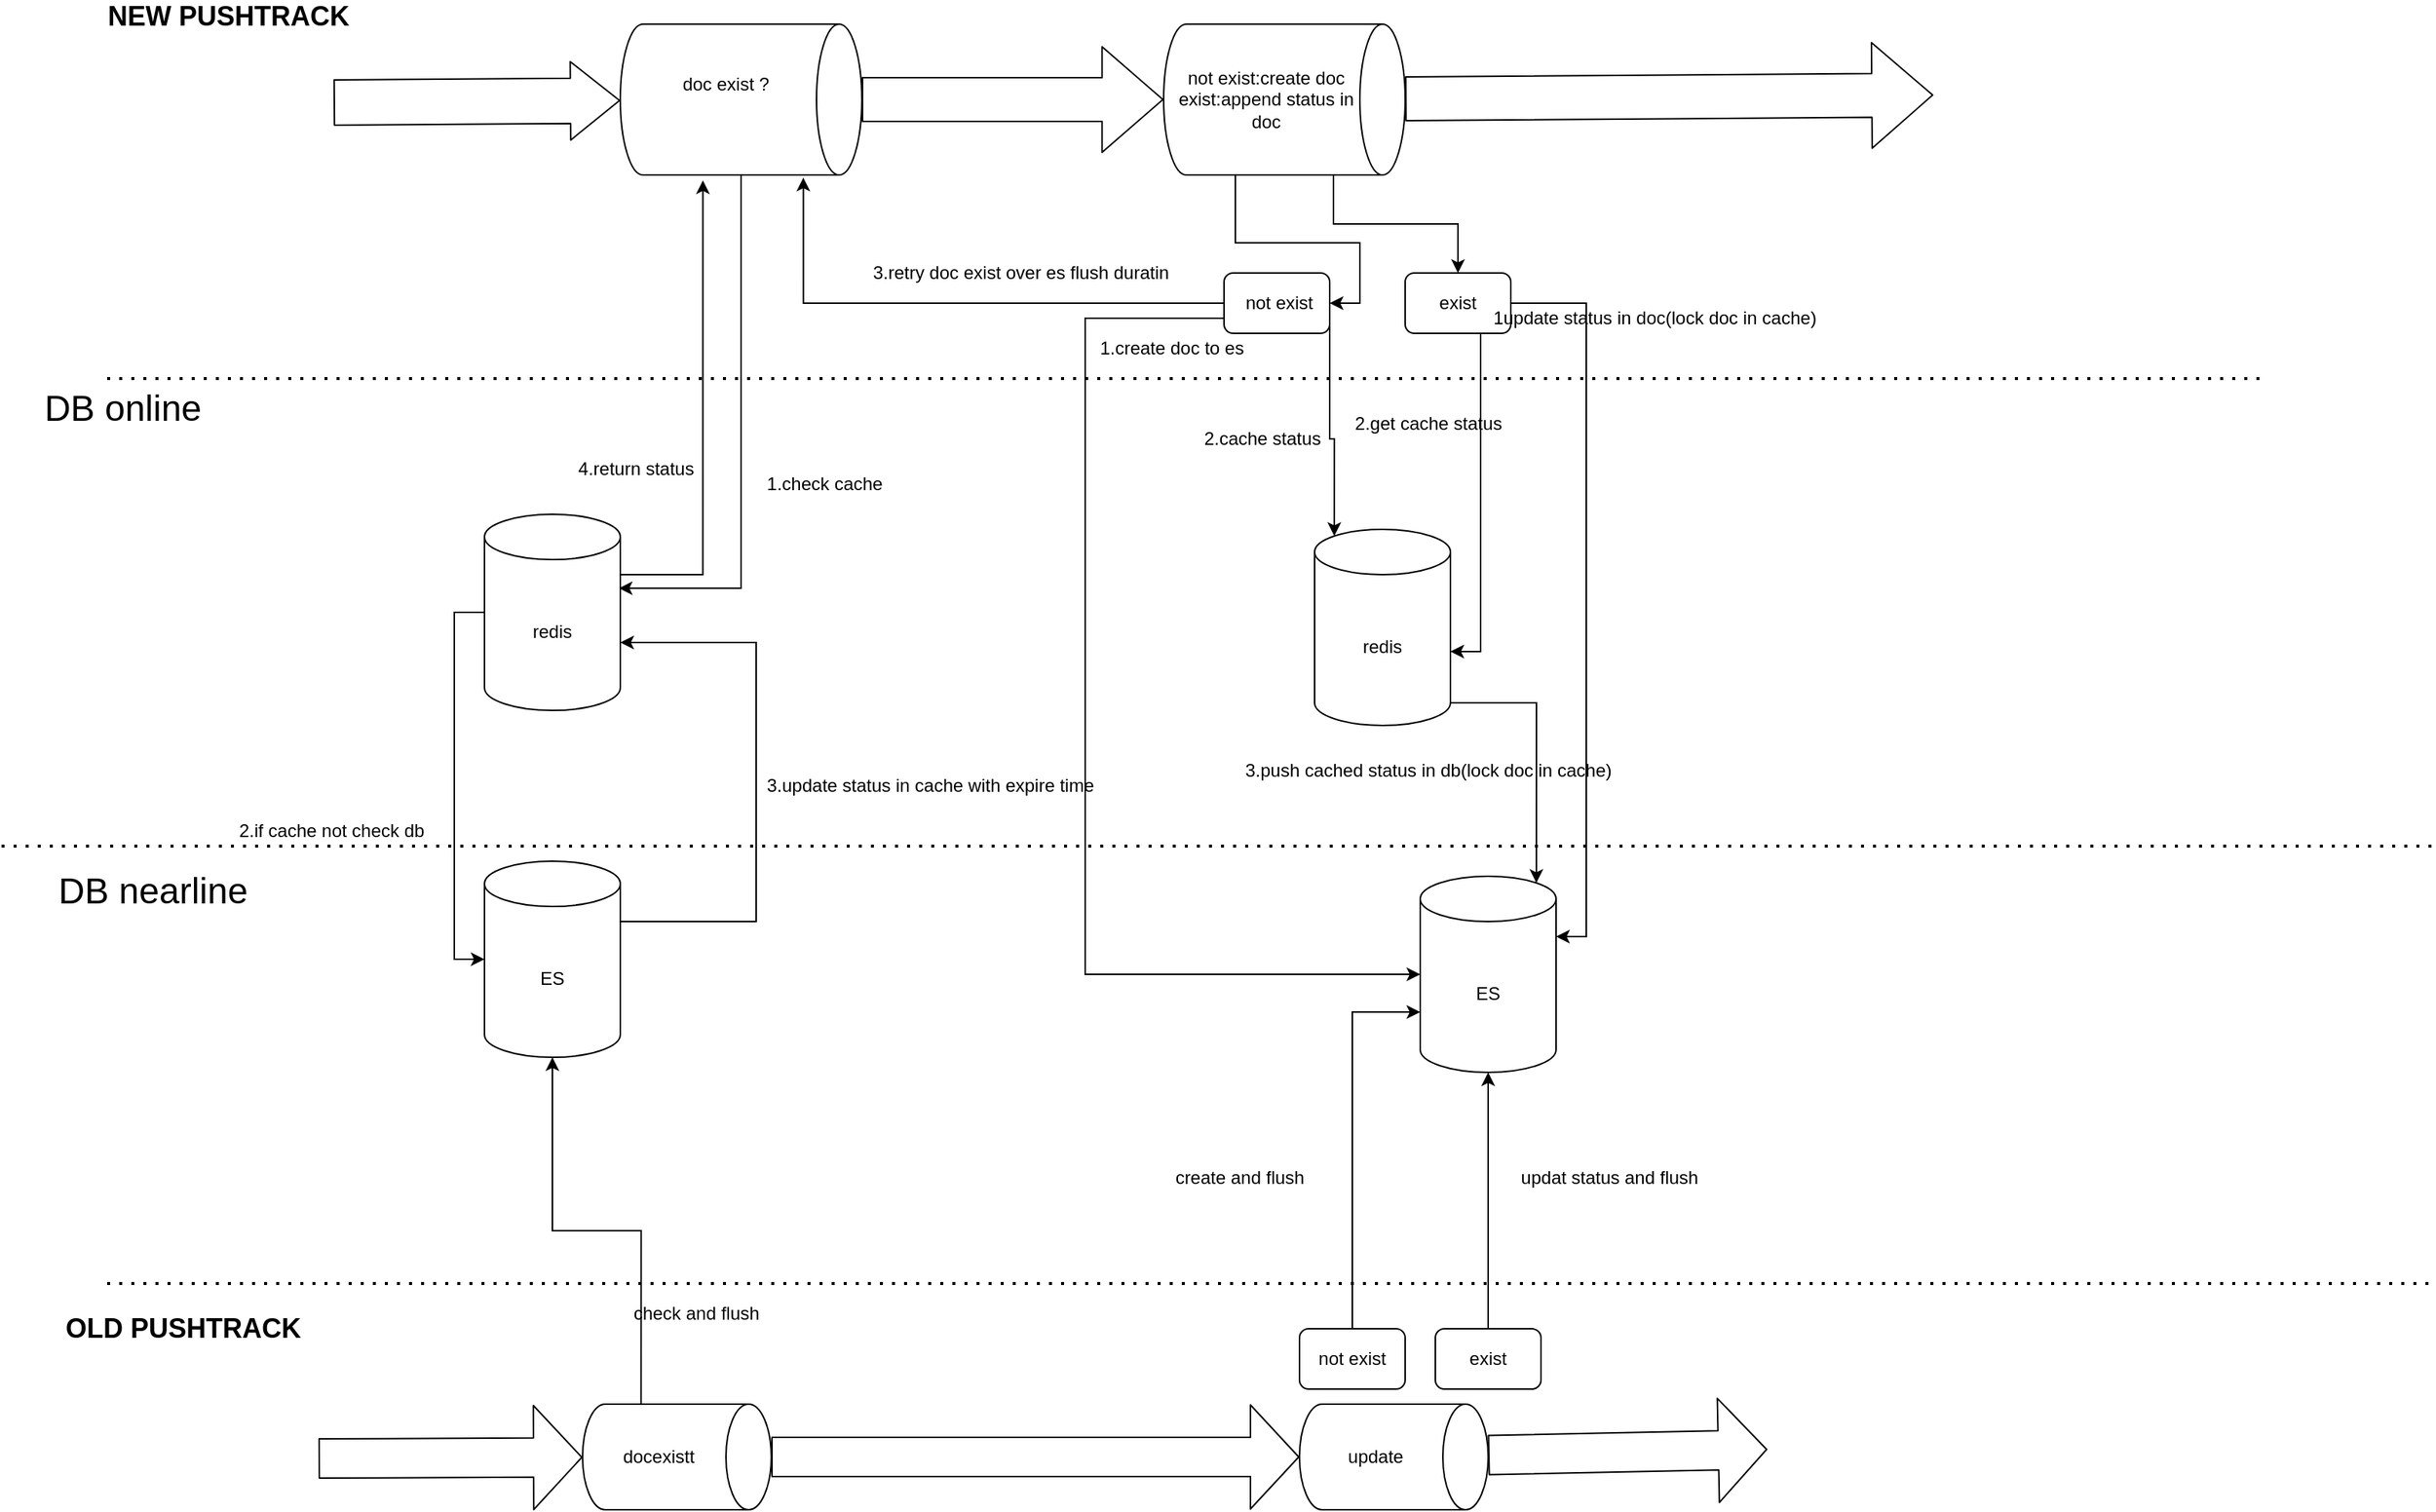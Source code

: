 <mxfile version="15.6.8" type="github">
  <diagram id="P7Q3f-0geETipVWvO-Z_" name="Page-1">
    <mxGraphModel dx="3285" dy="613" grid="1" gridSize="10" guides="1" tooltips="1" connect="1" arrows="1" fold="1" page="1" pageScale="1" pageWidth="2339" pageHeight="3300" math="0" shadow="0">
      <root>
        <mxCell id="0" />
        <mxCell id="1" parent="0" />
        <mxCell id="AvgKZw_DgmgUPwYcFaAc-2" value="" style="shape=flexArrow;endArrow=classic;html=1;endWidth=40;endSize=13.1;width=29;" parent="1" source="AvgKZw_DgmgUPwYcFaAc-21" edge="1">
          <mxGeometry width="50" height="50" relative="1" as="geometry">
            <mxPoint x="240" y="279.47" as="sourcePoint" />
            <mxPoint x="1250" y="272" as="targetPoint" />
            <Array as="points" />
          </mxGeometry>
        </mxCell>
        <mxCell id="AvgKZw_DgmgUPwYcFaAc-13" style="edgeStyle=orthogonalEdgeStyle;rounded=0;orthogonalLoop=1;jettySize=auto;html=1;entryX=0.989;entryY=0.377;entryDx=0;entryDy=0;entryPerimeter=0;" parent="1" source="AvgKZw_DgmgUPwYcFaAc-6" target="AvgKZw_DgmgUPwYcFaAc-10" edge="1">
          <mxGeometry relative="1" as="geometry" />
        </mxCell>
        <mxCell id="AvgKZw_DgmgUPwYcFaAc-6" value="" style="shape=cylinder3;whiteSpace=wrap;html=1;boundedLbl=1;backgroundOutline=1;size=15;direction=south;" parent="1" vertex="1">
          <mxGeometry x="380" y="225" width="160" height="100" as="geometry" />
        </mxCell>
        <mxCell id="AvgKZw_DgmgUPwYcFaAc-8" value="" style="shape=flexArrow;endArrow=classic;html=1;endWidth=21;endSize=10.51;width=30;" parent="1" target="AvgKZw_DgmgUPwYcFaAc-6" edge="1">
          <mxGeometry width="50" height="50" relative="1" as="geometry">
            <mxPoint x="190" y="277" as="sourcePoint" />
            <mxPoint x="950" y="279" as="targetPoint" />
          </mxGeometry>
        </mxCell>
        <mxCell id="AvgKZw_DgmgUPwYcFaAc-9" value="doc exist ?" style="text;html=1;strokeColor=none;fillColor=none;align=center;verticalAlign=middle;whiteSpace=wrap;rounded=0;" parent="1" vertex="1">
          <mxGeometry x="400" y="240" width="100" height="50" as="geometry" />
        </mxCell>
        <mxCell id="AvgKZw_DgmgUPwYcFaAc-15" style="edgeStyle=orthogonalEdgeStyle;rounded=0;orthogonalLoop=1;jettySize=auto;html=1;entryX=0;entryY=0.5;entryDx=0;entryDy=0;entryPerimeter=0;exitX=0;exitY=0.5;exitDx=0;exitDy=0;exitPerimeter=0;" parent="1" source="AvgKZw_DgmgUPwYcFaAc-10" target="AvgKZw_DgmgUPwYcFaAc-11" edge="1">
          <mxGeometry relative="1" as="geometry">
            <mxPoint x="280" y="650" as="sourcePoint" />
          </mxGeometry>
        </mxCell>
        <mxCell id="AvgKZw_DgmgUPwYcFaAc-19" style="edgeStyle=orthogonalEdgeStyle;rounded=0;orthogonalLoop=1;jettySize=auto;html=1;exitX=1;exitY=0;exitDx=0;exitDy=40;exitPerimeter=0;entryX=1.036;entryY=0.658;entryDx=0;entryDy=0;entryPerimeter=0;" parent="1" source="AvgKZw_DgmgUPwYcFaAc-10" target="AvgKZw_DgmgUPwYcFaAc-6" edge="1">
          <mxGeometry relative="1" as="geometry" />
        </mxCell>
        <mxCell id="AvgKZw_DgmgUPwYcFaAc-10" value="redis" style="shape=cylinder3;whiteSpace=wrap;html=1;boundedLbl=1;backgroundOutline=1;size=15;" parent="1" vertex="1">
          <mxGeometry x="290" y="550" width="90" height="130" as="geometry" />
        </mxCell>
        <mxCell id="AvgKZw_DgmgUPwYcFaAc-17" style="edgeStyle=orthogonalEdgeStyle;rounded=0;orthogonalLoop=1;jettySize=auto;html=1;exitX=1;exitY=0;exitDx=0;exitDy=40;exitPerimeter=0;" parent="1" source="AvgKZw_DgmgUPwYcFaAc-11" edge="1">
          <mxGeometry relative="1" as="geometry">
            <mxPoint x="380" y="635" as="targetPoint" />
            <Array as="points">
              <mxPoint x="470" y="820" />
              <mxPoint x="470" y="635" />
            </Array>
          </mxGeometry>
        </mxCell>
        <mxCell id="AvgKZw_DgmgUPwYcFaAc-11" value="ES" style="shape=cylinder3;whiteSpace=wrap;html=1;boundedLbl=1;backgroundOutline=1;size=15;" parent="1" vertex="1">
          <mxGeometry x="290" y="780" width="90" height="130" as="geometry" />
        </mxCell>
        <mxCell id="AvgKZw_DgmgUPwYcFaAc-14" value="1.check cache" style="text;html=1;align=center;verticalAlign=middle;resizable=0;points=[];autosize=1;" parent="1" vertex="1">
          <mxGeometry x="470" y="520" width="90" height="20" as="geometry" />
        </mxCell>
        <mxCell id="AvgKZw_DgmgUPwYcFaAc-16" value="2.if cache not check db&amp;nbsp;" style="text;html=1;align=center;verticalAlign=middle;resizable=0;points=[];autosize=1;" parent="1" vertex="1">
          <mxGeometry x="120" y="750" width="140" height="20" as="geometry" />
        </mxCell>
        <mxCell id="AvgKZw_DgmgUPwYcFaAc-18" value="3.update status in cache with expire time" style="text;html=1;align=center;verticalAlign=middle;resizable=0;points=[];autosize=1;" parent="1" vertex="1">
          <mxGeometry x="470" y="720" width="230" height="20" as="geometry" />
        </mxCell>
        <mxCell id="AvgKZw_DgmgUPwYcFaAc-20" value="4.return status" style="text;html=1;align=center;verticalAlign=middle;resizable=0;points=[];autosize=1;" parent="1" vertex="1">
          <mxGeometry x="345" y="510" width="90" height="20" as="geometry" />
        </mxCell>
        <mxCell id="AvgKZw_DgmgUPwYcFaAc-25" style="edgeStyle=orthogonalEdgeStyle;rounded=0;orthogonalLoop=1;jettySize=auto;html=1;exitX=0;exitY=0.5;exitDx=0;exitDy=0;entryX=0;entryY=0.5;entryDx=0;entryDy=0;entryPerimeter=0;" parent="1" source="AvgKZw_DgmgUPwYcFaAc-30" target="AvgKZw_DgmgUPwYcFaAc-24" edge="1">
          <mxGeometry relative="1" as="geometry">
            <mxPoint x="730" y="850" as="targetPoint" />
            <Array as="points">
              <mxPoint x="780" y="420" />
              <mxPoint x="688" y="420" />
              <mxPoint x="688" y="855" />
            </Array>
          </mxGeometry>
        </mxCell>
        <mxCell id="AvgKZw_DgmgUPwYcFaAc-37" style="edgeStyle=orthogonalEdgeStyle;rounded=0;orthogonalLoop=1;jettySize=auto;html=1;exitX=1;exitY=0;exitDx=0;exitDy=47.5;exitPerimeter=0;entryX=0.5;entryY=0;entryDx=0;entryDy=0;" parent="1" source="AvgKZw_DgmgUPwYcFaAc-21" target="AvgKZw_DgmgUPwYcFaAc-36" edge="1">
          <mxGeometry relative="1" as="geometry" />
        </mxCell>
        <mxCell id="AvgKZw_DgmgUPwYcFaAc-21" value="not exist:create doc&lt;br&gt;exist:append status in doc&lt;br&gt;" style="shape=cylinder3;whiteSpace=wrap;html=1;boundedLbl=1;backgroundOutline=1;size=15;direction=south;" parent="1" vertex="1">
          <mxGeometry x="740" y="225" width="160" height="100" as="geometry" />
        </mxCell>
        <mxCell id="AvgKZw_DgmgUPwYcFaAc-22" value="" style="shape=flexArrow;endArrow=classic;html=1;endWidth=40;endSize=13.1;width=29;" parent="1" source="AvgKZw_DgmgUPwYcFaAc-6" target="AvgKZw_DgmgUPwYcFaAc-21" edge="1">
          <mxGeometry width="50" height="50" relative="1" as="geometry">
            <mxPoint x="570" y="276" as="sourcePoint" />
            <mxPoint x="950" y="280" as="targetPoint" />
          </mxGeometry>
        </mxCell>
        <mxCell id="AvgKZw_DgmgUPwYcFaAc-43" style="edgeStyle=orthogonalEdgeStyle;rounded=0;orthogonalLoop=1;jettySize=auto;html=1;exitX=1;exitY=1;exitDx=0;exitDy=-15;exitPerimeter=0;entryX=0.855;entryY=0;entryDx=0;entryDy=4.35;entryPerimeter=0;" parent="1" source="AvgKZw_DgmgUPwYcFaAc-23" target="AvgKZw_DgmgUPwYcFaAc-24" edge="1">
          <mxGeometry relative="1" as="geometry" />
        </mxCell>
        <mxCell id="AvgKZw_DgmgUPwYcFaAc-23" value="redis" style="shape=cylinder3;whiteSpace=wrap;html=1;boundedLbl=1;backgroundOutline=1;size=15;" parent="1" vertex="1">
          <mxGeometry x="840" y="560" width="90" height="130" as="geometry" />
        </mxCell>
        <mxCell id="AvgKZw_DgmgUPwYcFaAc-24" value="ES" style="shape=cylinder3;whiteSpace=wrap;html=1;boundedLbl=1;backgroundOutline=1;size=15;" parent="1" vertex="1">
          <mxGeometry x="910" y="790" width="90" height="130" as="geometry" />
        </mxCell>
        <mxCell id="AvgKZw_DgmgUPwYcFaAc-26" value="1.create doc to es" style="text;html=1;align=center;verticalAlign=middle;resizable=0;points=[];autosize=1;" parent="1" vertex="1">
          <mxGeometry x="690" y="430" width="110" height="20" as="geometry" />
        </mxCell>
        <mxCell id="AvgKZw_DgmgUPwYcFaAc-32" style="edgeStyle=orthogonalEdgeStyle;rounded=0;orthogonalLoop=1;jettySize=auto;html=1;exitX=1;exitY=0.75;exitDx=0;exitDy=0;entryX=0.145;entryY=0;entryDx=0;entryDy=4.35;entryPerimeter=0;" parent="1" source="AvgKZw_DgmgUPwYcFaAc-30" target="AvgKZw_DgmgUPwYcFaAc-23" edge="1">
          <mxGeometry relative="1" as="geometry">
            <mxPoint x="806" y="620" as="targetPoint" />
            <Array as="points">
              <mxPoint x="850" y="500" />
              <mxPoint x="853" y="500" />
            </Array>
          </mxGeometry>
        </mxCell>
        <mxCell id="AvgKZw_DgmgUPwYcFaAc-34" style="edgeStyle=orthogonalEdgeStyle;rounded=0;orthogonalLoop=1;jettySize=auto;html=1;exitX=0;exitY=0.5;exitDx=0;exitDy=0;entryX=1.018;entryY=0.242;entryDx=0;entryDy=0;entryPerimeter=0;" parent="1" source="AvgKZw_DgmgUPwYcFaAc-30" target="AvgKZw_DgmgUPwYcFaAc-6" edge="1">
          <mxGeometry relative="1" as="geometry" />
        </mxCell>
        <mxCell id="AvgKZw_DgmgUPwYcFaAc-30" value="&amp;nbsp;not exist" style="rounded=1;whiteSpace=wrap;html=1;" parent="1" vertex="1">
          <mxGeometry x="780" y="390" width="70" height="40" as="geometry" />
        </mxCell>
        <mxCell id="AvgKZw_DgmgUPwYcFaAc-31" style="edgeStyle=orthogonalEdgeStyle;rounded=0;orthogonalLoop=1;jettySize=auto;html=1;exitX=1;exitY=0;exitDx=0;exitDy=112.5;exitPerimeter=0;entryX=1;entryY=0.5;entryDx=0;entryDy=0;entryPerimeter=0;" parent="1" source="AvgKZw_DgmgUPwYcFaAc-21" target="AvgKZw_DgmgUPwYcFaAc-30" edge="1">
          <mxGeometry relative="1" as="geometry">
            <mxPoint x="697.5" y="325" as="sourcePoint" />
            <mxPoint x="720" y="715" as="targetPoint" />
            <Array as="points">
              <mxPoint x="788" y="370" />
              <mxPoint x="870" y="370" />
              <mxPoint x="870" y="410" />
            </Array>
          </mxGeometry>
        </mxCell>
        <mxCell id="AvgKZw_DgmgUPwYcFaAc-33" value="2.cache status" style="text;html=1;align=center;verticalAlign=middle;resizable=0;points=[];autosize=1;" parent="1" vertex="1">
          <mxGeometry x="760" y="490" width="90" height="20" as="geometry" />
        </mxCell>
        <mxCell id="AvgKZw_DgmgUPwYcFaAc-35" value="3.retry doc exist over es flush duratin" style="text;html=1;align=center;verticalAlign=middle;resizable=0;points=[];autosize=1;" parent="1" vertex="1">
          <mxGeometry x="540" y="380" width="210" height="20" as="geometry" />
        </mxCell>
        <mxCell id="AvgKZw_DgmgUPwYcFaAc-40" style="edgeStyle=orthogonalEdgeStyle;rounded=0;orthogonalLoop=1;jettySize=auto;html=1;exitX=0.5;exitY=1;exitDx=0;exitDy=0;entryX=1;entryY=0.623;entryDx=0;entryDy=0;entryPerimeter=0;" parent="1" source="AvgKZw_DgmgUPwYcFaAc-36" target="AvgKZw_DgmgUPwYcFaAc-23" edge="1">
          <mxGeometry relative="1" as="geometry">
            <Array as="points">
              <mxPoint x="950" y="430" />
              <mxPoint x="950" y="641" />
            </Array>
          </mxGeometry>
        </mxCell>
        <mxCell id="AvgKZw_DgmgUPwYcFaAc-47" style="edgeStyle=orthogonalEdgeStyle;rounded=0;orthogonalLoop=1;jettySize=auto;html=1;exitX=1;exitY=0.5;exitDx=0;exitDy=0;entryX=1;entryY=0;entryDx=0;entryDy=40;entryPerimeter=0;" parent="1" source="AvgKZw_DgmgUPwYcFaAc-36" target="AvgKZw_DgmgUPwYcFaAc-24" edge="1">
          <mxGeometry relative="1" as="geometry" />
        </mxCell>
        <mxCell id="AvgKZw_DgmgUPwYcFaAc-36" value="exist" style="rounded=1;whiteSpace=wrap;html=1;" parent="1" vertex="1">
          <mxGeometry x="900" y="390" width="70" height="40" as="geometry" />
        </mxCell>
        <mxCell id="AvgKZw_DgmgUPwYcFaAc-39" value="1update status in doc(lock doc in cache)" style="text;html=1;align=center;verticalAlign=middle;resizable=0;points=[];autosize=1;" parent="1" vertex="1">
          <mxGeometry x="950" y="410" width="230" height="20" as="geometry" />
        </mxCell>
        <mxCell id="AvgKZw_DgmgUPwYcFaAc-41" value="2.get cache status" style="text;html=1;align=center;verticalAlign=middle;resizable=0;points=[];autosize=1;" parent="1" vertex="1">
          <mxGeometry x="860" y="480" width="110" height="20" as="geometry" />
        </mxCell>
        <mxCell id="AvgKZw_DgmgUPwYcFaAc-44" value="3.push cached status in db(lock doc in cache)" style="text;html=1;align=center;verticalAlign=middle;resizable=0;points=[];autosize=1;" parent="1" vertex="1">
          <mxGeometry x="785" y="710" width="260" height="20" as="geometry" />
        </mxCell>
        <mxCell id="AvgKZw_DgmgUPwYcFaAc-48" value="" style="endArrow=none;dashed=1;html=1;dashPattern=1 3;strokeWidth=2;" parent="1" edge="1">
          <mxGeometry width="50" height="50" relative="1" as="geometry">
            <mxPoint x="40" y="460" as="sourcePoint" />
            <mxPoint x="1470" y="460" as="targetPoint" />
          </mxGeometry>
        </mxCell>
        <mxCell id="AvgKZw_DgmgUPwYcFaAc-51" value="" style="endArrow=none;dashed=1;html=1;dashPattern=1 3;strokeWidth=2;" parent="1" edge="1">
          <mxGeometry width="50" height="50" relative="1" as="geometry">
            <mxPoint x="-30" y="770" as="sourcePoint" />
            <mxPoint x="1580" y="770" as="targetPoint" />
          </mxGeometry>
        </mxCell>
        <mxCell id="AvgKZw_DgmgUPwYcFaAc-52" value="&lt;font style=&quot;font-size: 18px&quot;&gt;&lt;b&gt;NEW PUSHTRACK&lt;/b&gt;&lt;/font&gt;" style="text;html=1;align=center;verticalAlign=middle;resizable=0;points=[];autosize=1;" parent="1" vertex="1">
          <mxGeometry x="30" y="210" width="180" height="20" as="geometry" />
        </mxCell>
        <mxCell id="AvgKZw_DgmgUPwYcFaAc-53" value="&lt;font style=&quot;font-size: 24px&quot;&gt;DB online&lt;/font&gt;" style="text;html=1;align=center;verticalAlign=middle;resizable=0;points=[];autosize=1;" parent="1" vertex="1">
          <mxGeometry x="-10" y="470" width="120" height="20" as="geometry" />
        </mxCell>
        <mxCell id="AvgKZw_DgmgUPwYcFaAc-54" value="&lt;font style=&quot;font-size: 24px&quot;&gt;DB nearline&lt;/font&gt;" style="text;html=1;align=center;verticalAlign=middle;resizable=0;points=[];autosize=1;" parent="1" vertex="1">
          <mxGeometry y="790" width="140" height="20" as="geometry" />
        </mxCell>
        <mxCell id="AvgKZw_DgmgUPwYcFaAc-55" value="" style="endArrow=none;dashed=1;html=1;dashPattern=1 3;strokeWidth=2;" parent="1" edge="1">
          <mxGeometry width="50" height="50" relative="1" as="geometry">
            <mxPoint x="40" y="1060" as="sourcePoint" />
            <mxPoint x="1580" y="1060" as="targetPoint" />
          </mxGeometry>
        </mxCell>
        <mxCell id="AvgKZw_DgmgUPwYcFaAc-56" value="&lt;b&gt;&lt;font style=&quot;font-size: 18px&quot;&gt;OLD PUSHTRACK&lt;/font&gt;&lt;/b&gt;" style="text;html=1;align=center;verticalAlign=middle;resizable=0;points=[];autosize=1;" parent="1" vertex="1">
          <mxGeometry x="5" y="1080" width="170" height="20" as="geometry" />
        </mxCell>
        <mxCell id="AvgKZw_DgmgUPwYcFaAc-57" value="" style="shape=flexArrow;endArrow=classic;html=1;endWidth=42;endSize=10.33;width=26;" parent="1" source="AvgKZw_DgmgUPwYcFaAc-62" edge="1">
          <mxGeometry width="50" height="50" relative="1" as="geometry">
            <mxPoint x="180" y="1180" as="sourcePoint" />
            <mxPoint x="1140" y="1170" as="targetPoint" />
          </mxGeometry>
        </mxCell>
        <mxCell id="AvgKZw_DgmgUPwYcFaAc-60" style="edgeStyle=orthogonalEdgeStyle;rounded=0;orthogonalLoop=1;jettySize=auto;html=1;exitX=0;exitY=0;exitDx=0;exitDy=86.25;exitPerimeter=0;" parent="1" source="AvgKZw_DgmgUPwYcFaAc-59" target="AvgKZw_DgmgUPwYcFaAc-11" edge="1">
          <mxGeometry relative="1" as="geometry" />
        </mxCell>
        <mxCell id="AvgKZw_DgmgUPwYcFaAc-61" value="check and flush" style="text;html=1;align=center;verticalAlign=middle;resizable=0;points=[];autosize=1;" parent="1" vertex="1">
          <mxGeometry x="380" y="1070" width="100" height="20" as="geometry" />
        </mxCell>
        <mxCell id="AvgKZw_DgmgUPwYcFaAc-62" value="update" style="shape=cylinder3;whiteSpace=wrap;html=1;boundedLbl=1;backgroundOutline=1;size=15;direction=south;" parent="1" vertex="1">
          <mxGeometry x="830" y="1140" width="125" height="70" as="geometry" />
        </mxCell>
        <mxCell id="AvgKZw_DgmgUPwYcFaAc-63" value="" style="shape=flexArrow;endArrow=classic;html=1;endWidth=42;endSize=10.33;width=26;" parent="1" source="AvgKZw_DgmgUPwYcFaAc-59" target="AvgKZw_DgmgUPwYcFaAc-62" edge="1">
          <mxGeometry width="50" height="50" relative="1" as="geometry">
            <mxPoint x="180" y="1180" as="sourcePoint" />
            <mxPoint x="1110" y="1180" as="targetPoint" />
          </mxGeometry>
        </mxCell>
        <mxCell id="AvgKZw_DgmgUPwYcFaAc-68" style="edgeStyle=orthogonalEdgeStyle;rounded=0;orthogonalLoop=1;jettySize=auto;html=1;exitX=0.5;exitY=0;exitDx=0;exitDy=0;entryX=0;entryY=0;entryDx=0;entryDy=90;entryPerimeter=0;" parent="1" source="AvgKZw_DgmgUPwYcFaAc-64" target="AvgKZw_DgmgUPwYcFaAc-24" edge="1">
          <mxGeometry relative="1" as="geometry" />
        </mxCell>
        <mxCell id="AvgKZw_DgmgUPwYcFaAc-64" value="not exist" style="rounded=1;whiteSpace=wrap;html=1;" parent="1" vertex="1">
          <mxGeometry x="830" y="1090" width="70" height="40" as="geometry" />
        </mxCell>
        <mxCell id="AvgKZw_DgmgUPwYcFaAc-70" style="edgeStyle=orthogonalEdgeStyle;rounded=0;orthogonalLoop=1;jettySize=auto;html=1;exitX=0.5;exitY=0;exitDx=0;exitDy=0;entryX=0.5;entryY=1;entryDx=0;entryDy=0;entryPerimeter=0;" parent="1" source="AvgKZw_DgmgUPwYcFaAc-65" target="AvgKZw_DgmgUPwYcFaAc-24" edge="1">
          <mxGeometry relative="1" as="geometry">
            <mxPoint x="955" y="930" as="targetPoint" />
          </mxGeometry>
        </mxCell>
        <mxCell id="AvgKZw_DgmgUPwYcFaAc-65" value="exist" style="rounded=1;whiteSpace=wrap;html=1;" parent="1" vertex="1">
          <mxGeometry x="920" y="1090" width="70" height="40" as="geometry" />
        </mxCell>
        <mxCell id="AvgKZw_DgmgUPwYcFaAc-59" value="docexistt" style="shape=cylinder3;whiteSpace=wrap;html=1;boundedLbl=1;backgroundOutline=1;size=15;direction=south;" parent="1" vertex="1">
          <mxGeometry x="355" y="1140" width="125" height="70" as="geometry" />
        </mxCell>
        <mxCell id="AvgKZw_DgmgUPwYcFaAc-66" value="" style="shape=flexArrow;endArrow=classic;html=1;endWidth=42;endSize=10.33;width=26;" parent="1" target="AvgKZw_DgmgUPwYcFaAc-59" edge="1">
          <mxGeometry width="50" height="50" relative="1" as="geometry">
            <mxPoint x="180" y="1176" as="sourcePoint" />
            <mxPoint x="830" y="1175.439" as="targetPoint" />
          </mxGeometry>
        </mxCell>
        <mxCell id="AvgKZw_DgmgUPwYcFaAc-69" value="create and flush" style="text;html=1;align=center;verticalAlign=middle;resizable=0;points=[];autosize=1;" parent="1" vertex="1">
          <mxGeometry x="740" y="980" width="100" height="20" as="geometry" />
        </mxCell>
        <mxCell id="AvgKZw_DgmgUPwYcFaAc-71" value="updat status and flush" style="text;html=1;align=center;verticalAlign=middle;resizable=0;points=[];autosize=1;" parent="1" vertex="1">
          <mxGeometry x="970" y="980" width="130" height="20" as="geometry" />
        </mxCell>
      </root>
    </mxGraphModel>
  </diagram>
</mxfile>
